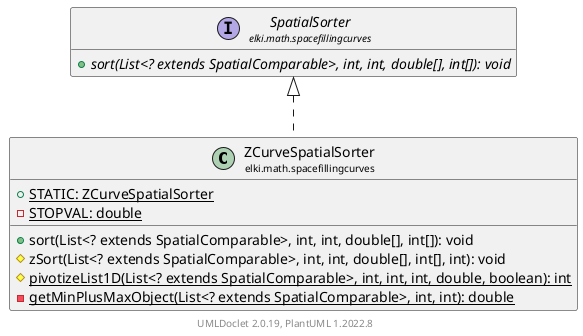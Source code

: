 @startuml
    remove .*\.(Instance|Par|Parameterizer|Factory)$
    set namespaceSeparator none
    hide empty fields
    hide empty methods

    class "<size:14>ZCurveSpatialSorter\n<size:10>elki.math.spacefillingcurves" as elki.math.spacefillingcurves.ZCurveSpatialSorter [[ZCurveSpatialSorter.html]] {
        {static} +STATIC: ZCurveSpatialSorter
        {static} -STOPVAL: double
        +sort(List<? extends SpatialComparable>, int, int, double[], int[]): void
        #zSort(List<? extends SpatialComparable>, int, int, double[], int[], int): void
        {static} #pivotizeList1D(List<? extends SpatialComparable>, int, int, int, double, boolean): int
        {static} -getMinPlusMaxObject(List<? extends SpatialComparable>, int, int): double
    }

    interface "<size:14>SpatialSorter\n<size:10>elki.math.spacefillingcurves" as elki.math.spacefillingcurves.SpatialSorter [[SpatialSorter.html]] {
        {abstract} +sort(List<? extends SpatialComparable>, int, int, double[], int[]): void
    }
    class "<size:14>ZCurveSpatialSorter.Par\n<size:10>elki.math.spacefillingcurves" as elki.math.spacefillingcurves.ZCurveSpatialSorter.Par [[ZCurveSpatialSorter.Par.html]]

    elki.math.spacefillingcurves.SpatialSorter <|.. elki.math.spacefillingcurves.ZCurveSpatialSorter
    elki.math.spacefillingcurves.ZCurveSpatialSorter +-- elki.math.spacefillingcurves.ZCurveSpatialSorter.Par

    center footer UMLDoclet 2.0.19, PlantUML 1.2022.8
@enduml
